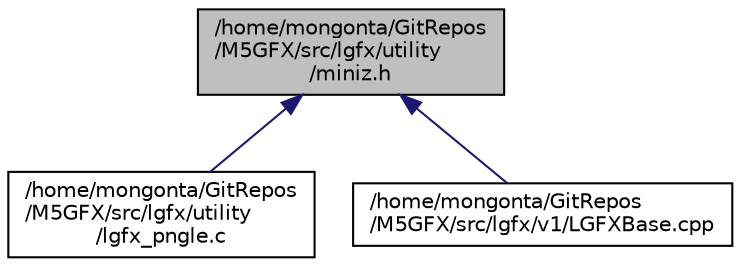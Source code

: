digraph "/home/mongonta/GitRepos/M5GFX/src/lgfx/utility/miniz.h"
{
 // LATEX_PDF_SIZE
  edge [fontname="Helvetica",fontsize="10",labelfontname="Helvetica",labelfontsize="10"];
  node [fontname="Helvetica",fontsize="10",shape=record];
  Node1 [label="/home/mongonta/GitRepos\l/M5GFX/src/lgfx/utility\l/miniz.h",height=0.2,width=0.4,color="black", fillcolor="grey75", style="filled", fontcolor="black",tooltip=" "];
  Node1 -> Node2 [dir="back",color="midnightblue",fontsize="10",style="solid",fontname="Helvetica"];
  Node2 [label="/home/mongonta/GitRepos\l/M5GFX/src/lgfx/utility\l/lgfx_pngle.c",height=0.2,width=0.4,color="black", fillcolor="white", style="filled",URL="$lgfx__pngle_8c.html",tooltip=" "];
  Node1 -> Node3 [dir="back",color="midnightblue",fontsize="10",style="solid",fontname="Helvetica"];
  Node3 [label="/home/mongonta/GitRepos\l/M5GFX/src/lgfx/v1/LGFXBase.cpp",height=0.2,width=0.4,color="black", fillcolor="white", style="filled",URL="$LGFXBase_8cpp.html",tooltip=" "];
}
